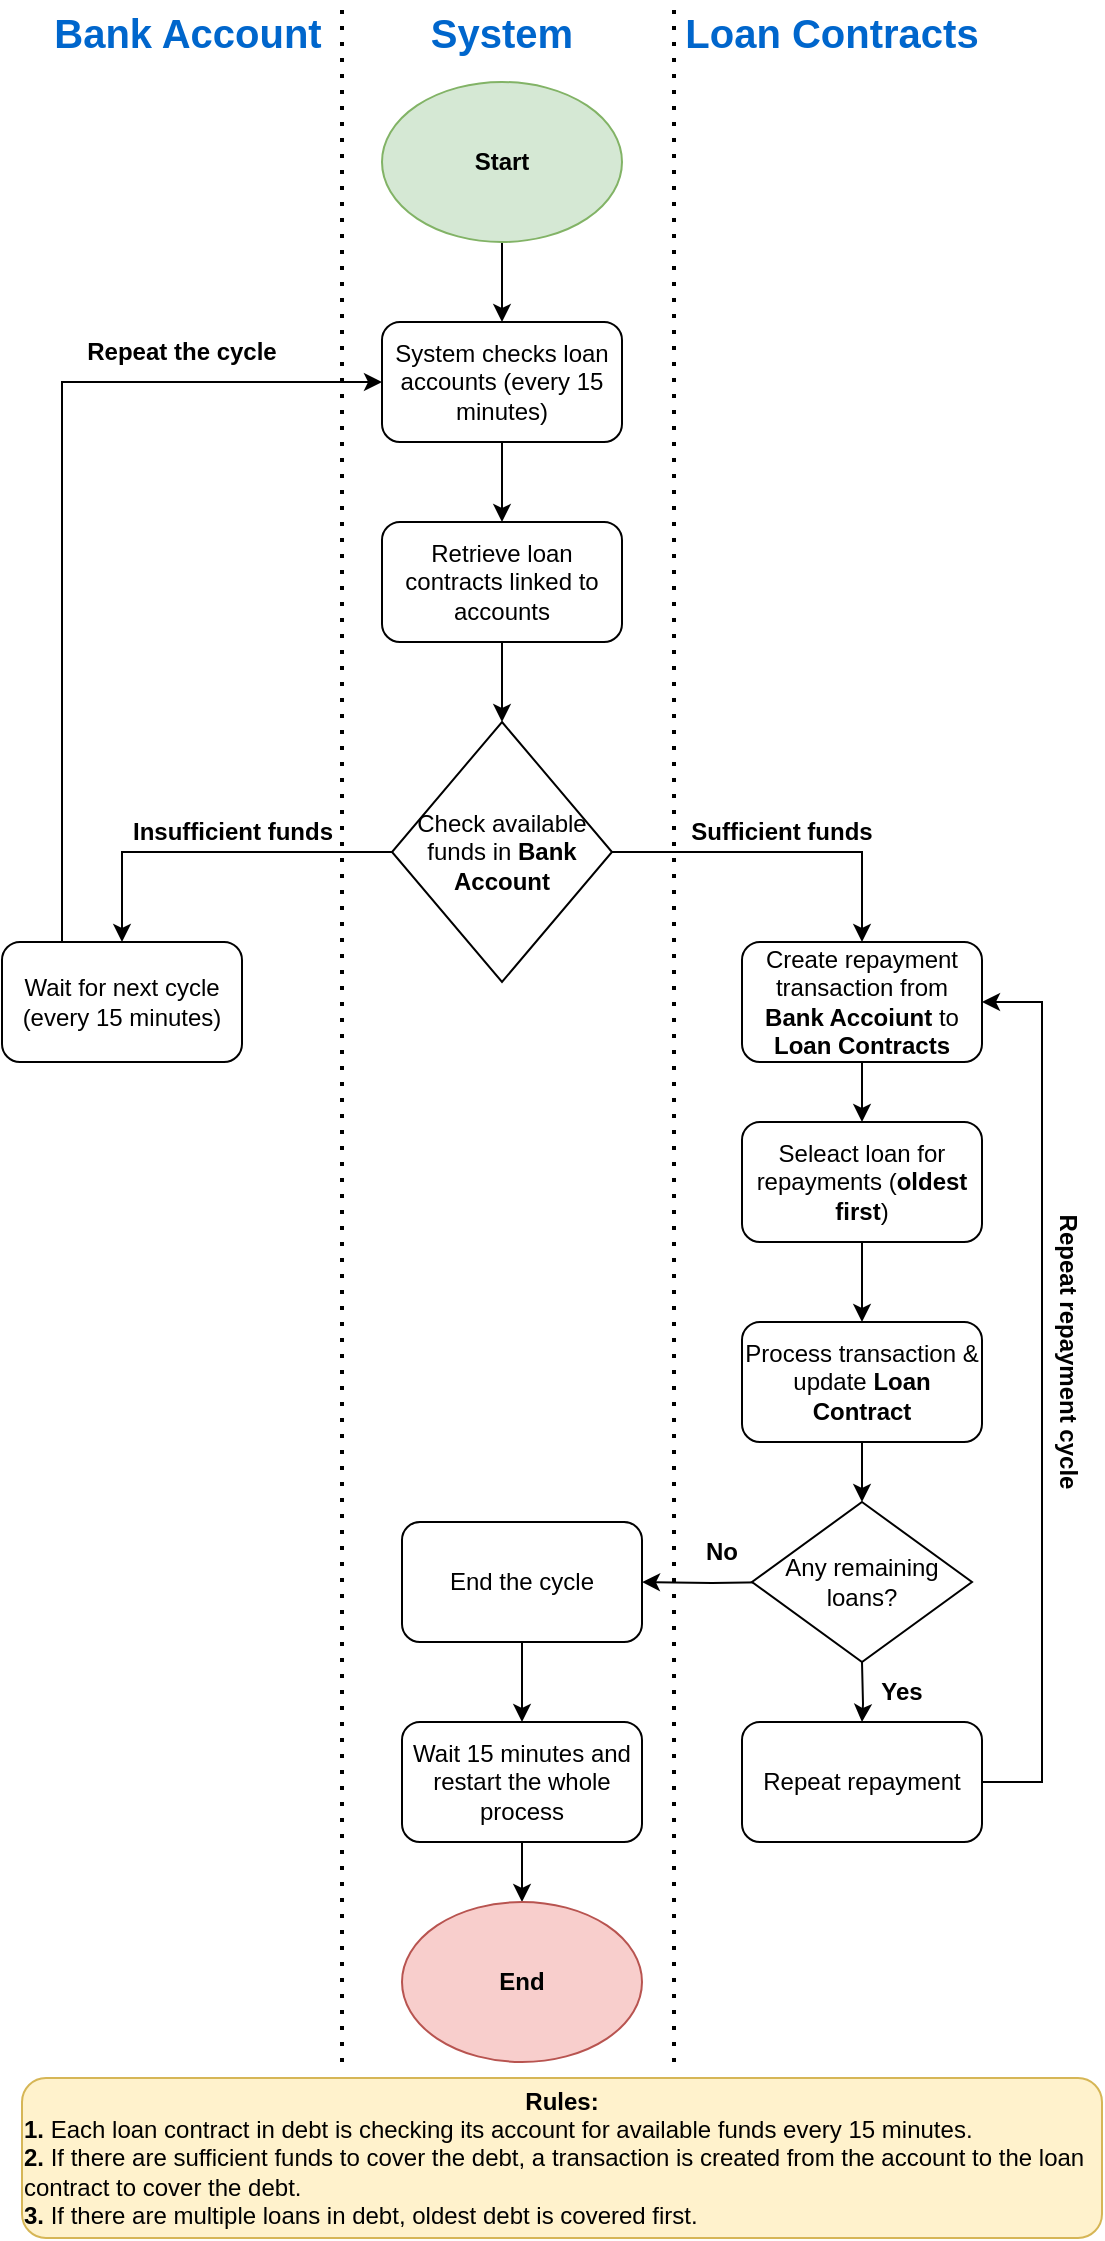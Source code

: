 <mxfile version="26.0.16">
  <diagram name="Page-1" id="wWC-L11ET0ichYGvPPN7">
    <mxGraphModel dx="792" dy="1105" grid="1" gridSize="10" guides="1" tooltips="1" connect="1" arrows="1" fold="1" page="1" pageScale="1" pageWidth="827" pageHeight="1169" math="0" shadow="0">
      <root>
        <mxCell id="0" />
        <mxCell id="1" parent="0" />
        <mxCell id="oWgh1L-FBsg8n1vNd40g-7" value="" style="edgeStyle=orthogonalEdgeStyle;rounded=0;orthogonalLoop=1;jettySize=auto;html=1;" parent="1" source="oWgh1L-FBsg8n1vNd40g-1" target="oWgh1L-FBsg8n1vNd40g-6" edge="1">
          <mxGeometry relative="1" as="geometry" />
        </mxCell>
        <mxCell id="oWgh1L-FBsg8n1vNd40g-1" value="Start" style="ellipse;whiteSpace=wrap;html=1;fillColor=#d5e8d4;strokeColor=#82b366;fontStyle=1" parent="1" vertex="1">
          <mxGeometry x="310" y="50" width="120" height="80" as="geometry" />
        </mxCell>
        <mxCell id="oWgh1L-FBsg8n1vNd40g-9" value="" style="edgeStyle=orthogonalEdgeStyle;rounded=0;orthogonalLoop=1;jettySize=auto;html=1;" parent="1" source="oWgh1L-FBsg8n1vNd40g-6" target="oWgh1L-FBsg8n1vNd40g-8" edge="1">
          <mxGeometry relative="1" as="geometry" />
        </mxCell>
        <mxCell id="oWgh1L-FBsg8n1vNd40g-6" value="&lt;span style=&quot;font-weight: normal;&quot;&gt;System checks loan accounts (every 15 minutes)&lt;/span&gt;" style="rounded=1;whiteSpace=wrap;html=1;fontStyle=1;" parent="1" vertex="1">
          <mxGeometry x="310" y="170" width="120" height="60" as="geometry" />
        </mxCell>
        <mxCell id="oWgh1L-FBsg8n1vNd40g-11" value="" style="edgeStyle=orthogonalEdgeStyle;rounded=0;orthogonalLoop=1;jettySize=auto;html=1;" parent="1" source="oWgh1L-FBsg8n1vNd40g-8" edge="1">
          <mxGeometry relative="1" as="geometry">
            <mxPoint x="370" y="370" as="targetPoint" />
          </mxGeometry>
        </mxCell>
        <mxCell id="oWgh1L-FBsg8n1vNd40g-8" value="&lt;span style=&quot;font-weight: normal;&quot;&gt;Retrieve loan contracts linked to accounts&lt;/span&gt;" style="rounded=1;whiteSpace=wrap;html=1;fontStyle=1;" parent="1" vertex="1">
          <mxGeometry x="310" y="270" width="120" height="60" as="geometry" />
        </mxCell>
        <mxCell id="oWgh1L-FBsg8n1vNd40g-12" value="Wait for next cycle (every 15 minutes)" style="rounded=1;whiteSpace=wrap;html=1;" parent="1" vertex="1">
          <mxGeometry x="120" y="480" width="120" height="60" as="geometry" />
        </mxCell>
        <mxCell id="oWgh1L-FBsg8n1vNd40g-37" value="" style="edgeStyle=orthogonalEdgeStyle;rounded=0;orthogonalLoop=1;jettySize=auto;html=1;" parent="1" source="oWgh1L-FBsg8n1vNd40g-13" target="oWgh1L-FBsg8n1vNd40g-18" edge="1">
          <mxGeometry relative="1" as="geometry" />
        </mxCell>
        <mxCell id="oWgh1L-FBsg8n1vNd40g-13" value="Create repayment transaction from &lt;b&gt;Bank Accoiunt&lt;/b&gt; to &lt;b&gt;Loan Contracts&lt;/b&gt;" style="rounded=1;whiteSpace=wrap;html=1;" parent="1" vertex="1">
          <mxGeometry x="490" y="480" width="120" height="60" as="geometry" />
        </mxCell>
        <mxCell id="oWgh1L-FBsg8n1vNd40g-14" value="" style="endArrow=classic;html=1;rounded=0;entryX=0.5;entryY=0;entryDx=0;entryDy=0;exitX=0;exitY=0.5;exitDx=0;exitDy=0;" parent="1" target="oWgh1L-FBsg8n1vNd40g-12" edge="1" source="3KH0VQHhRmsKbw3sgktE-1">
          <mxGeometry width="50" height="50" relative="1" as="geometry">
            <mxPoint x="330" y="410" as="sourcePoint" />
            <mxPoint x="400" y="540" as="targetPoint" />
            <Array as="points">
              <mxPoint x="180" y="435" />
            </Array>
          </mxGeometry>
        </mxCell>
        <mxCell id="oWgh1L-FBsg8n1vNd40g-15" value="Insufficient funds" style="text;html=1;align=center;verticalAlign=middle;resizable=0;points=[];autosize=1;strokeColor=none;fillColor=none;fontStyle=1" parent="1" vertex="1">
          <mxGeometry x="180" y="410" width="110" height="30" as="geometry" />
        </mxCell>
        <mxCell id="oWgh1L-FBsg8n1vNd40g-16" value="" style="endArrow=classic;html=1;rounded=0;entryX=0.5;entryY=0;entryDx=0;entryDy=0;exitX=1;exitY=0.5;exitDx=0;exitDy=0;" parent="1" source="3KH0VQHhRmsKbw3sgktE-1" target="oWgh1L-FBsg8n1vNd40g-13" edge="1">
          <mxGeometry width="50" height="50" relative="1" as="geometry">
            <mxPoint x="410" y="410" as="sourcePoint" />
            <mxPoint x="420" y="540" as="targetPoint" />
            <Array as="points">
              <mxPoint x="550" y="435" />
            </Array>
          </mxGeometry>
        </mxCell>
        <mxCell id="oWgh1L-FBsg8n1vNd40g-17" value="Sufficient funds" style="text;html=1;align=center;verticalAlign=middle;whiteSpace=wrap;rounded=0;fontStyle=1" parent="1" vertex="1">
          <mxGeometry x="460" y="410" width="100" height="30" as="geometry" />
        </mxCell>
        <mxCell id="oWgh1L-FBsg8n1vNd40g-38" value="" style="edgeStyle=orthogonalEdgeStyle;rounded=0;orthogonalLoop=1;jettySize=auto;html=1;" parent="1" source="oWgh1L-FBsg8n1vNd40g-18" target="oWgh1L-FBsg8n1vNd40g-22" edge="1">
          <mxGeometry relative="1" as="geometry" />
        </mxCell>
        <mxCell id="oWgh1L-FBsg8n1vNd40g-18" value="Seleact loan for repayments (&lt;b&gt;oldest first&lt;/b&gt;)" style="rounded=1;whiteSpace=wrap;html=1;" parent="1" vertex="1">
          <mxGeometry x="490" y="570" width="120" height="60" as="geometry" />
        </mxCell>
        <mxCell id="oWgh1L-FBsg8n1vNd40g-19" value="" style="endArrow=none;dashed=1;html=1;dashPattern=1 3;strokeWidth=2;rounded=0;" parent="1" edge="1">
          <mxGeometry width="50" height="50" relative="1" as="geometry">
            <mxPoint x="456" y="1040" as="sourcePoint" />
            <mxPoint x="456" y="10" as="targetPoint" />
          </mxGeometry>
        </mxCell>
        <mxCell id="oWgh1L-FBsg8n1vNd40g-20" value="" style="endArrow=none;dashed=1;html=1;dashPattern=1 3;strokeWidth=2;rounded=0;" parent="1" edge="1">
          <mxGeometry width="50" height="50" relative="1" as="geometry">
            <mxPoint x="290" y="1040" as="sourcePoint" />
            <mxPoint x="290" y="10" as="targetPoint" />
          </mxGeometry>
        </mxCell>
        <mxCell id="oWgh1L-FBsg8n1vNd40g-39" value="" style="edgeStyle=orthogonalEdgeStyle;rounded=0;orthogonalLoop=1;jettySize=auto;html=1;entryX=0.5;entryY=0;entryDx=0;entryDy=0;" parent="1" source="oWgh1L-FBsg8n1vNd40g-22" edge="1">
          <mxGeometry relative="1" as="geometry">
            <mxPoint x="550" y="760" as="targetPoint" />
          </mxGeometry>
        </mxCell>
        <mxCell id="oWgh1L-FBsg8n1vNd40g-22" value="Process transaction &amp;amp; update &lt;b&gt;Loan Contract&lt;/b&gt;" style="rounded=1;whiteSpace=wrap;html=1;" parent="1" vertex="1">
          <mxGeometry x="490" y="670" width="120" height="60" as="geometry" />
        </mxCell>
        <mxCell id="oWgh1L-FBsg8n1vNd40g-26" value="" style="edgeStyle=orthogonalEdgeStyle;rounded=0;orthogonalLoop=1;jettySize=auto;html=1;" parent="1" target="oWgh1L-FBsg8n1vNd40g-25" edge="1">
          <mxGeometry relative="1" as="geometry">
            <mxPoint x="510" y="800" as="sourcePoint" />
          </mxGeometry>
        </mxCell>
        <mxCell id="oWgh1L-FBsg8n1vNd40g-33" value="" style="edgeStyle=orthogonalEdgeStyle;rounded=0;orthogonalLoop=1;jettySize=auto;html=1;" parent="1" target="oWgh1L-FBsg8n1vNd40g-32" edge="1">
          <mxGeometry relative="1" as="geometry">
            <mxPoint x="550" y="840" as="sourcePoint" />
          </mxGeometry>
        </mxCell>
        <mxCell id="oWgh1L-FBsg8n1vNd40g-30" value="" style="edgeStyle=orthogonalEdgeStyle;rounded=0;orthogonalLoop=1;jettySize=auto;html=1;" parent="1" source="oWgh1L-FBsg8n1vNd40g-25" target="oWgh1L-FBsg8n1vNd40g-28" edge="1">
          <mxGeometry relative="1" as="geometry" />
        </mxCell>
        <mxCell id="oWgh1L-FBsg8n1vNd40g-25" value="End the cycle" style="rounded=1;whiteSpace=wrap;html=1;" parent="1" vertex="1">
          <mxGeometry x="320" y="770" width="120" height="60" as="geometry" />
        </mxCell>
        <mxCell id="oWgh1L-FBsg8n1vNd40g-27" value="&lt;b&gt;No&lt;/b&gt;" style="text;html=1;align=center;verticalAlign=middle;whiteSpace=wrap;rounded=0;" parent="1" vertex="1">
          <mxGeometry x="450" y="770" width="60" height="30" as="geometry" />
        </mxCell>
        <mxCell id="oWgh1L-FBsg8n1vNd40g-31" value="" style="edgeStyle=orthogonalEdgeStyle;rounded=0;orthogonalLoop=1;jettySize=auto;html=1;" parent="1" source="oWgh1L-FBsg8n1vNd40g-28" target="oWgh1L-FBsg8n1vNd40g-29" edge="1">
          <mxGeometry relative="1" as="geometry" />
        </mxCell>
        <mxCell id="oWgh1L-FBsg8n1vNd40g-28" value="Wait 15 minutes and restart the whole process" style="rounded=1;whiteSpace=wrap;html=1;" parent="1" vertex="1">
          <mxGeometry x="320" y="870" width="120" height="60" as="geometry" />
        </mxCell>
        <mxCell id="oWgh1L-FBsg8n1vNd40g-29" value="End" style="ellipse;whiteSpace=wrap;html=1;fontStyle=1;fillColor=#f8cecc;strokeColor=#b85450;" parent="1" vertex="1">
          <mxGeometry x="320" y="960" width="120" height="80" as="geometry" />
        </mxCell>
        <mxCell id="oWgh1L-FBsg8n1vNd40g-32" value="Repeat repayment" style="rounded=1;whiteSpace=wrap;html=1;" parent="1" vertex="1">
          <mxGeometry x="490" y="870" width="120" height="60" as="geometry" />
        </mxCell>
        <mxCell id="oWgh1L-FBsg8n1vNd40g-34" value="&lt;b&gt;Yes&lt;/b&gt;" style="text;html=1;align=center;verticalAlign=middle;whiteSpace=wrap;rounded=0;" parent="1" vertex="1">
          <mxGeometry x="540" y="840" width="60" height="30" as="geometry" />
        </mxCell>
        <mxCell id="oWgh1L-FBsg8n1vNd40g-35" value="" style="endArrow=classic;html=1;rounded=0;exitX=0.25;exitY=0;exitDx=0;exitDy=0;entryX=0;entryY=0.5;entryDx=0;entryDy=0;" parent="1" source="oWgh1L-FBsg8n1vNd40g-12" target="oWgh1L-FBsg8n1vNd40g-6" edge="1">
          <mxGeometry width="50" height="50" relative="1" as="geometry">
            <mxPoint x="330" y="580" as="sourcePoint" />
            <mxPoint x="380" y="530" as="targetPoint" />
            <Array as="points">
              <mxPoint x="150" y="200" />
            </Array>
          </mxGeometry>
        </mxCell>
        <mxCell id="oWgh1L-FBsg8n1vNd40g-36" value="Repeat the cycle" style="text;html=1;align=center;verticalAlign=middle;whiteSpace=wrap;rounded=0;fontStyle=1" parent="1" vertex="1">
          <mxGeometry x="160" y="170" width="100" height="30" as="geometry" />
        </mxCell>
        <mxCell id="oWgh1L-FBsg8n1vNd40g-40" value="&lt;b&gt;&lt;font style=&quot;color: rgb(0, 102, 204); font-size: 20px;&quot;&gt;System&lt;/font&gt;&lt;/b&gt;" style="text;html=1;align=center;verticalAlign=middle;whiteSpace=wrap;rounded=0;" parent="1" vertex="1">
          <mxGeometry x="335" y="10" width="70" height="30" as="geometry" />
        </mxCell>
        <mxCell id="oWgh1L-FBsg8n1vNd40g-41" value="&lt;b&gt;&lt;font style=&quot;color: rgb(0, 102, 204); font-size: 20px;&quot;&gt;Bank Account&lt;/font&gt;&lt;/b&gt;" style="text;html=1;align=center;verticalAlign=middle;whiteSpace=wrap;rounded=0;" parent="1" vertex="1">
          <mxGeometry x="143" y="10" width="140" height="30" as="geometry" />
        </mxCell>
        <mxCell id="oWgh1L-FBsg8n1vNd40g-42" value="&lt;b&gt;&lt;font style=&quot;color: rgb(0, 102, 204); font-size: 20px;&quot;&gt;Loan Contracts&lt;/font&gt;&lt;/b&gt;" style="text;html=1;align=center;verticalAlign=middle;whiteSpace=wrap;rounded=0;" parent="1" vertex="1">
          <mxGeometry x="460" y="10" width="150" height="30" as="geometry" />
        </mxCell>
        <mxCell id="oWgh1L-FBsg8n1vNd40g-43" value="&lt;b&gt;Rules:&lt;/b&gt;&lt;br&gt;&lt;div style=&quot;text-align: left;&quot;&gt;&lt;span style=&quot;background-color: transparent; color: light-dark(rgb(0, 0, 0), rgb(255, 255, 255));&quot;&gt;&lt;b&gt;1.&lt;/b&gt; Each loan contract in debt is checking its account for available funds every 15 minutes.&lt;/span&gt;&lt;/div&gt;&lt;div style=&quot;text-align: left;&quot;&gt;&lt;span style=&quot;background-color: transparent; color: light-dark(rgb(0, 0, 0), rgb(255, 255, 255));&quot;&gt;&lt;b&gt;2.&lt;/b&gt;&amp;nbsp;If there are sufficient funds to cover the debt, a transaction is created from the account to the loan contract to cover the debt.&lt;br&gt;&lt;b&gt;3.&amp;nbsp;&lt;/b&gt;&lt;/span&gt;&lt;span style=&quot;background-color: transparent; text-align: center;&quot;&gt;If there are multiple loans in debt, oldest debt is covered first.&lt;/span&gt;&lt;/div&gt;" style="rounded=1;whiteSpace=wrap;html=1;fillColor=#fff2cc;strokeColor=#d6b656;" parent="1" vertex="1">
          <mxGeometry x="130" y="1048" width="540" height="80" as="geometry" />
        </mxCell>
        <mxCell id="oWgh1L-FBsg8n1vNd40g-44" value="" style="endArrow=classic;html=1;rounded=0;entryX=1;entryY=0.5;entryDx=0;entryDy=0;exitX=1;exitY=0.5;exitDx=0;exitDy=0;" parent="1" source="oWgh1L-FBsg8n1vNd40g-32" target="oWgh1L-FBsg8n1vNd40g-13" edge="1">
          <mxGeometry width="50" height="50" relative="1" as="geometry">
            <mxPoint x="630" y="930" as="sourcePoint" />
            <mxPoint x="390" y="600" as="targetPoint" />
            <Array as="points">
              <mxPoint x="640" y="900" />
              <mxPoint x="640" y="510" />
            </Array>
          </mxGeometry>
        </mxCell>
        <mxCell id="oWgh1L-FBsg8n1vNd40g-45" value="Repeat repayment cycle" style="text;html=1;align=center;verticalAlign=middle;whiteSpace=wrap;rounded=0;fontStyle=1;rotation=90;" parent="1" vertex="1">
          <mxGeometry x="553" y="670" width="200" height="30" as="geometry" />
        </mxCell>
        <mxCell id="3KH0VQHhRmsKbw3sgktE-1" value="Check available funds in&amp;nbsp;&lt;b&gt;Bank Account&lt;/b&gt;" style="rhombus;whiteSpace=wrap;html=1;" vertex="1" parent="1">
          <mxGeometry x="315" y="370" width="110" height="130" as="geometry" />
        </mxCell>
        <mxCell id="3KH0VQHhRmsKbw3sgktE-2" value="Any remaining loans?" style="rhombus;whiteSpace=wrap;html=1;" vertex="1" parent="1">
          <mxGeometry x="495" y="760" width="110" height="80" as="geometry" />
        </mxCell>
      </root>
    </mxGraphModel>
  </diagram>
</mxfile>
